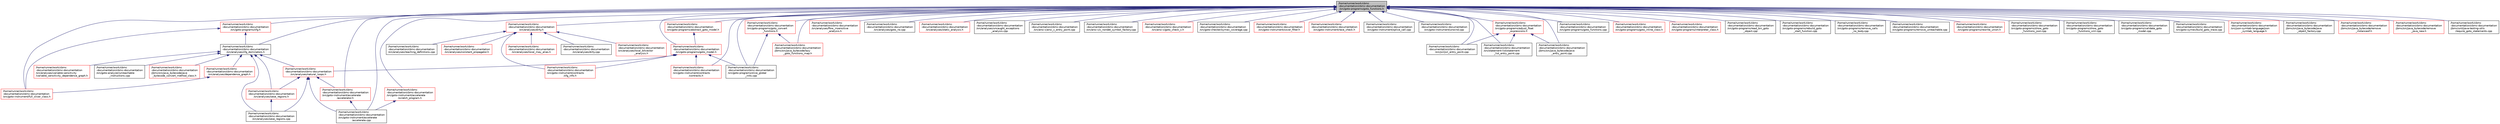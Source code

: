 digraph "/home/runner/work/cbmc-documentation/cbmc-documentation/src/goto-programs/goto_functions.h"
{
 // LATEX_PDF_SIZE
  bgcolor="transparent";
  edge [fontname="Helvetica",fontsize="10",labelfontname="Helvetica",labelfontsize="10"];
  node [fontname="Helvetica",fontsize="10",shape=record];
  Node1 [label="/home/runner/work/cbmc\l-documentation/cbmc-documentation\l/src/goto-programs/goto_functions.h",height=0.2,width=0.4,color="black", fillcolor="grey75", style="filled", fontcolor="black",tooltip=" "];
  Node1 -> Node2 [dir="back",color="midnightblue",fontsize="10",style="solid",fontname="Helvetica"];
  Node2 [label="/home/runner/work/cbmc\l-documentation/cbmc-documentation\l/src/analyses/cfg_dominators.h",height=0.2,width=0.4,color="black",URL="$cfg__dominators_8h.html",tooltip=" "];
  Node2 -> Node3 [dir="back",color="midnightblue",fontsize="10",style="solid",fontname="Helvetica"];
  Node3 [label="/home/runner/work/cbmc\l-documentation/cbmc-documentation\l/src/analyses/dependence_graph.h",height=0.2,width=0.4,color="red",URL="$dependence__graph_8h.html",tooltip=" "];
  Node3 -> Node8 [dir="back",color="midnightblue",fontsize="10",style="solid",fontname="Helvetica"];
  Node8 [label="/home/runner/work/cbmc\l-documentation/cbmc-documentation\l/src/goto-instrument/full_slicer_class.h",height=0.2,width=0.4,color="red",URL="$full__slicer__class_8h.html",tooltip=" "];
  Node2 -> Node13 [dir="back",color="midnightblue",fontsize="10",style="solid",fontname="Helvetica"];
  Node13 [label="/home/runner/work/cbmc\l-documentation/cbmc-documentation\l/src/analyses/natural_loops.h",height=0.2,width=0.4,color="red",URL="$natural__loops_8h.html",tooltip=" "];
  Node13 -> Node14 [dir="back",color="midnightblue",fontsize="10",style="solid",fontname="Helvetica"];
  Node14 [label="/home/runner/work/cbmc\l-documentation/cbmc-documentation\l/src/analyses/sese_regions.cpp",height=0.2,width=0.4,color="black",URL="$sese__regions_8cpp.html",tooltip=" "];
  Node13 -> Node15 [dir="back",color="midnightblue",fontsize="10",style="solid",fontname="Helvetica"];
  Node15 [label="/home/runner/work/cbmc\l-documentation/cbmc-documentation\l/src/analyses/sese_regions.h",height=0.2,width=0.4,color="red",URL="$sese__regions_8h.html",tooltip=" "];
  Node15 -> Node14 [dir="back",color="midnightblue",fontsize="10",style="solid",fontname="Helvetica"];
  Node13 -> Node17 [dir="back",color="midnightblue",fontsize="10",style="solid",fontname="Helvetica"];
  Node17 [label="/home/runner/work/cbmc\l-documentation/cbmc-documentation\l/src/goto-instrument/accelerate\l/accelerate.cpp",height=0.2,width=0.4,color="black",URL="$accelerate_8cpp.html",tooltip=" "];
  Node13 -> Node28 [dir="back",color="midnightblue",fontsize="10",style="solid",fontname="Helvetica"];
  Node28 [label="/home/runner/work/cbmc\l-documentation/cbmc-documentation\l/src/goto-instrument/accelerate\l/accelerator.h",height=0.2,width=0.4,color="red",URL="$accelerator_8h.html",tooltip=" "];
  Node28 -> Node17 [dir="back",color="midnightblue",fontsize="10",style="solid",fontname="Helvetica"];
  Node2 -> Node14 [dir="back",color="midnightblue",fontsize="10",style="solid",fontname="Helvetica"];
  Node2 -> Node15 [dir="back",color="midnightblue",fontsize="10",style="solid",fontname="Helvetica"];
  Node2 -> Node54 [dir="back",color="midnightblue",fontsize="10",style="solid",fontname="Helvetica"];
  Node54 [label="/home/runner/work/cbmc\l-documentation/cbmc-documentation\l/src/analyses/variable-sensitivity\l/variable_sensitivity_dependence_graph.h",height=0.2,width=0.4,color="red",URL="$variable__sensitivity__dependence__graph_8h.html",tooltip=" "];
  Node2 -> Node56 [dir="back",color="midnightblue",fontsize="10",style="solid",fontname="Helvetica"];
  Node56 [label="/home/runner/work/cbmc\l-documentation/cbmc-documentation\l/src/goto-analyzer/unreachable\l_instructions.cpp",height=0.2,width=0.4,color="black",URL="$unreachable__instructions_8cpp.html",tooltip=" "];
  Node2 -> Node57 [dir="back",color="midnightblue",fontsize="10",style="solid",fontname="Helvetica"];
  Node57 [label="/home/runner/work/cbmc\l-documentation/cbmc-documentation\l/jbmc/src/java_bytecode/java\l_bytecode_convert_method_class.h",height=0.2,width=0.4,color="red",URL="$java__bytecode__convert__method__class_8h.html",tooltip=" "];
  Node1 -> Node64 [dir="back",color="midnightblue",fontsize="10",style="solid",fontname="Helvetica"];
  Node64 [label="/home/runner/work/cbmc\l-documentation/cbmc-documentation\l/src/analyses/dirty.h",height=0.2,width=0.4,color="red",URL="$dirty_8h.html",tooltip=" "];
  Node64 -> Node65 [dir="back",color="midnightblue",fontsize="10",style="solid",fontname="Helvetica"];
  Node65 [label="/home/runner/work/cbmc\l-documentation/cbmc-documentation\l/src/analyses/constant_propagator.h",height=0.2,width=0.4,color="red",URL="$constant__propagator_8h.html",tooltip=" "];
  Node64 -> Node67 [dir="back",color="midnightblue",fontsize="10",style="solid",fontname="Helvetica"];
  Node67 [label="/home/runner/work/cbmc\l-documentation/cbmc-documentation\l/src/analyses/local_may_alias.h",height=0.2,width=0.4,color="red",URL="$local__may__alias_8h.html",tooltip=" "];
  Node64 -> Node73 [dir="back",color="midnightblue",fontsize="10",style="solid",fontname="Helvetica"];
  Node73 [label="/home/runner/work/cbmc\l-documentation/cbmc-documentation\l/src/analyses/dirty.cpp",height=0.2,width=0.4,color="black",URL="$dirty_8cpp.html",tooltip=" "];
  Node64 -> Node74 [dir="back",color="midnightblue",fontsize="10",style="solid",fontname="Helvetica"];
  Node74 [label="/home/runner/work/cbmc\l-documentation/cbmc-documentation\l/src/analyses/local_bitvector\l_analysis.h",height=0.2,width=0.4,color="red",URL="$local__bitvector__analysis_8h.html",tooltip=" "];
  Node64 -> Node77 [dir="back",color="midnightblue",fontsize="10",style="solid",fontname="Helvetica"];
  Node77 [label="/home/runner/work/cbmc\l-documentation/cbmc-documentation\l/src/analyses/reaching_definitions.cpp",height=0.2,width=0.4,color="black",URL="$reaching__definitions_8cpp.html",tooltip=" "];
  Node64 -> Node36 [dir="back",color="midnightblue",fontsize="10",style="solid",fontname="Helvetica"];
  Node36 [label="/home/runner/work/cbmc\l-documentation/cbmc-documentation\l/src/goto-instrument/contracts\l/cfg_info.h",height=0.2,width=0.4,color="red",URL="$cfg__info_8h.html",tooltip=" "];
  Node1 -> Node114 [dir="back",color="midnightblue",fontsize="10",style="solid",fontname="Helvetica"];
  Node114 [label="/home/runner/work/cbmc\l-documentation/cbmc-documentation\l/src/analyses/flow_insensitive\l_analysis.h",height=0.2,width=0.4,color="red",URL="$flow__insensitive__analysis_8h.html",tooltip=" "];
  Node1 -> Node121 [dir="back",color="midnightblue",fontsize="10",style="solid",fontname="Helvetica"];
  Node121 [label="/home/runner/work/cbmc\l-documentation/cbmc-documentation\l/src/analyses/goto_rw.cpp",height=0.2,width=0.4,color="black",URL="$goto__rw_8cpp.html",tooltip=" "];
  Node1 -> Node122 [dir="back",color="midnightblue",fontsize="10",style="solid",fontname="Helvetica"];
  Node122 [label="/home/runner/work/cbmc\l-documentation/cbmc-documentation\l/src/analyses/static_analysis.h",height=0.2,width=0.4,color="red",URL="$static__analysis_8h.html",tooltip=" "];
  Node1 -> Node129 [dir="back",color="midnightblue",fontsize="10",style="solid",fontname="Helvetica"];
  Node129 [label="/home/runner/work/cbmc\l-documentation/cbmc-documentation\l/src/analyses/uncaught_exceptions\l_analysis.cpp",height=0.2,width=0.4,color="black",URL="$uncaught__exceptions__analysis_8cpp.html",tooltip=" "];
  Node1 -> Node130 [dir="back",color="midnightblue",fontsize="10",style="solid",fontname="Helvetica"];
  Node130 [label="/home/runner/work/cbmc\l-documentation/cbmc-documentation\l/src/ansi-c/ansi_c_entry_point.cpp",height=0.2,width=0.4,color="black",URL="$ansi__c__entry__point_8cpp.html",tooltip=" "];
  Node1 -> Node131 [dir="back",color="midnightblue",fontsize="10",style="solid",fontname="Helvetica"];
  Node131 [label="/home/runner/work/cbmc\l-documentation/cbmc-documentation\l/src/ansi-c/c_nondet_symbol_factory.cpp",height=0.2,width=0.4,color="black",URL="$c__nondet__symbol__factory_8cpp.html",tooltip=" "];
  Node1 -> Node132 [dir="back",color="midnightblue",fontsize="10",style="solid",fontname="Helvetica"];
  Node132 [label="/home/runner/work/cbmc\l-documentation/cbmc-documentation\l/src/ansi-c/goto_check_c.h",height=0.2,width=0.4,color="red",URL="$goto__check__c_8h.html",tooltip=" "];
  Node1 -> Node144 [dir="back",color="midnightblue",fontsize="10",style="solid",fontname="Helvetica"];
  Node144 [label="/home/runner/work/cbmc\l-documentation/cbmc-documentation\l/src/goto-checker/symex_coverage.cpp",height=0.2,width=0.4,color="black",URL="$symex__coverage_8cpp.html",tooltip=" "];
  Node1 -> Node17 [dir="back",color="midnightblue",fontsize="10",style="solid",fontname="Helvetica"];
  Node1 -> Node28 [dir="back",color="midnightblue",fontsize="10",style="solid",fontname="Helvetica"];
  Node1 -> Node103 [dir="back",color="midnightblue",fontsize="10",style="solid",fontname="Helvetica"];
  Node103 [label="/home/runner/work/cbmc\l-documentation/cbmc-documentation\l/src/goto-instrument/accelerate\l/scratch_program.h",height=0.2,width=0.4,color="red",URL="$scratch__program_8h.html",tooltip=" "];
  Node103 -> Node17 [dir="back",color="midnightblue",fontsize="10",style="solid",fontname="Helvetica"];
  Node1 -> Node39 [dir="back",color="midnightblue",fontsize="10",style="solid",fontname="Helvetica"];
  Node39 [label="/home/runner/work/cbmc\l-documentation/cbmc-documentation\l/src/goto-instrument/contracts\l/contracts.h",height=0.2,width=0.4,color="red",URL="$contracts_8h.html",tooltip=" "];
  Node1 -> Node145 [dir="back",color="midnightblue",fontsize="10",style="solid",fontname="Helvetica"];
  Node145 [label="/home/runner/work/cbmc\l-documentation/cbmc-documentation\l/src/goto-instrument/cover_filter.h",height=0.2,width=0.4,color="red",URL="$cover__filter_8h.html",tooltip=" "];
  Node1 -> Node8 [dir="back",color="midnightblue",fontsize="10",style="solid",fontname="Helvetica"];
  Node1 -> Node155 [dir="back",color="midnightblue",fontsize="10",style="solid",fontname="Helvetica"];
  Node155 [label="/home/runner/work/cbmc\l-documentation/cbmc-documentation\l/src/goto-instrument/race_check.h",height=0.2,width=0.4,color="red",URL="$race__check_8h.html",tooltip=" "];
  Node1 -> Node157 [dir="back",color="midnightblue",fontsize="10",style="solid",fontname="Helvetica"];
  Node157 [label="/home/runner/work/cbmc\l-documentation/cbmc-documentation\l/src/goto-instrument/splice_call.cpp",height=0.2,width=0.4,color="black",URL="$splice__call_8cpp.html",tooltip=" "];
  Node1 -> Node158 [dir="back",color="midnightblue",fontsize="10",style="solid",fontname="Helvetica"];
  Node158 [label="/home/runner/work/cbmc\l-documentation/cbmc-documentation\l/src/goto-instrument/unwind.cpp",height=0.2,width=0.4,color="black",URL="$unwind_8cpp.html",tooltip=" "];
  Node1 -> Node159 [dir="back",color="midnightblue",fontsize="10",style="solid",fontname="Helvetica"];
  Node159 [label="/home/runner/work/cbmc\l-documentation/cbmc-documentation\l/src/goto-programs/abstract_goto_model.h",height=0.2,width=0.4,color="red",URL="$abstract__goto__model_8h.html",tooltip=" "];
  Node159 -> Node161 [dir="back",color="midnightblue",fontsize="10",style="solid",fontname="Helvetica"];
  Node161 [label="/home/runner/work/cbmc\l-documentation/cbmc-documentation\l/src/goto-programs/goto_model.h",height=0.2,width=0.4,color="red",URL="$goto__model_8h.html",tooltip=" "];
  Node161 -> Node13 [dir="back",color="midnightblue",fontsize="10",style="solid",fontname="Helvetica"];
  Node161 -> Node36 [dir="back",color="midnightblue",fontsize="10",style="solid",fontname="Helvetica"];
  Node161 -> Node39 [dir="back",color="midnightblue",fontsize="10",style="solid",fontname="Helvetica"];
  Node161 -> Node301 [dir="back",color="midnightblue",fontsize="10",style="solid",fontname="Helvetica"];
  Node301 [label="/home/runner/work/cbmc\l-documentation/cbmc-documentation\l/src/goto-programs/slice_global\l_inits.cpp",height=0.2,width=0.4,color="black",URL="$slice__global__inits_8cpp.html",tooltip=" "];
  Node1 -> Node319 [dir="back",color="midnightblue",fontsize="10",style="solid",fontname="Helvetica"];
  Node319 [label="/home/runner/work/cbmc\l-documentation/cbmc-documentation\l/src/goto-programs/adjust_float\l_expressions.h",height=0.2,width=0.4,color="red",URL="$adjust__float__expressions_8h.html",tooltip=" "];
  Node319 -> Node324 [dir="back",color="midnightblue",fontsize="10",style="solid",fontname="Helvetica"];
  Node324 [label="/home/runner/work/cbmc\l-documentation/cbmc-documentation\l/src/jsil/jsil_entry_point.cpp",height=0.2,width=0.4,color="black",URL="$jsil__entry__point_8cpp.html",tooltip=" "];
  Node319 -> Node327 [dir="back",color="midnightblue",fontsize="10",style="solid",fontname="Helvetica"];
  Node327 [label="/home/runner/work/cbmc\l-documentation/cbmc-documentation\l/src/statement-list/statement\l_list_entry_point.cpp",height=0.2,width=0.4,color="black",URL="$statement__list__entry__point_8cpp.html",tooltip=" "];
  Node319 -> Node329 [dir="back",color="midnightblue",fontsize="10",style="solid",fontname="Helvetica"];
  Node329 [label="/home/runner/work/cbmc\l-documentation/cbmc-documentation\l/jbmc/src/java_bytecode/java\l_entry_point.cpp",height=0.2,width=0.4,color="black",URL="$java__entry__point_8cpp.html",tooltip=" "];
  Node1 -> Node161 [dir="back",color="midnightblue",fontsize="10",style="solid",fontname="Helvetica"];
  Node1 -> Node330 [dir="back",color="midnightblue",fontsize="10",style="solid",fontname="Helvetica"];
  Node330 [label="/home/runner/work/cbmc\l-documentation/cbmc-documentation\l/src/goto-programs/cfg.h",height=0.2,width=0.4,color="red",URL="$cfg_8h.html",tooltip=" "];
  Node330 -> Node2 [dir="back",color="midnightblue",fontsize="10",style="solid",fontname="Helvetica"];
  Node330 -> Node8 [dir="back",color="midnightblue",fontsize="10",style="solid",fontname="Helvetica"];
  Node1 -> Node331 [dir="back",color="midnightblue",fontsize="10",style="solid",fontname="Helvetica"];
  Node331 [label="/home/runner/work/cbmc\l-documentation/cbmc-documentation\l/src/goto-programs/goto_convert\l_functions.h",height=0.2,width=0.4,color="red",URL="$goto__convert__functions_8h.html",tooltip=" "];
  Node331 -> Node301 [dir="back",color="midnightblue",fontsize="10",style="solid",fontname="Helvetica"];
  Node331 -> Node332 [dir="back",color="midnightblue",fontsize="10",style="solid",fontname="Helvetica"];
  Node332 [label="/home/runner/work/cbmc\l-documentation/cbmc-documentation\l/jbmc/src/java_bytecode/lazy\l_goto_functions_map.h",height=0.2,width=0.4,color="red",URL="$lazy__goto__functions__map_8h.html",tooltip="Author: Diffblue Ltd."];
  Node1 -> Node333 [dir="back",color="midnightblue",fontsize="10",style="solid",fontname="Helvetica"];
  Node333 [label="/home/runner/work/cbmc\l-documentation/cbmc-documentation\l/src/goto-programs/goto_functions.cpp",height=0.2,width=0.4,color="black",URL="$goto__functions_8cpp.html",tooltip=" "];
  Node1 -> Node334 [dir="back",color="midnightblue",fontsize="10",style="solid",fontname="Helvetica"];
  Node334 [label="/home/runner/work/cbmc\l-documentation/cbmc-documentation\l/src/goto-programs/goto_inline_class.h",height=0.2,width=0.4,color="red",URL="$goto__inline__class_8h.html",tooltip=" "];
  Node1 -> Node336 [dir="back",color="midnightblue",fontsize="10",style="solid",fontname="Helvetica"];
  Node336 [label="/home/runner/work/cbmc\l-documentation/cbmc-documentation\l/src/goto-programs/interpreter_class.h",height=0.2,width=0.4,color="red",URL="$interpreter__class_8h.html",tooltip=" "];
  Node1 -> Node338 [dir="back",color="midnightblue",fontsize="10",style="solid",fontname="Helvetica"];
  Node338 [label="/home/runner/work/cbmc\l-documentation/cbmc-documentation\l/src/goto-programs/read_bin_goto\l_object.cpp",height=0.2,width=0.4,color="black",URL="$read__bin__goto__object_8cpp.html",tooltip=" "];
  Node1 -> Node339 [dir="back",color="midnightblue",fontsize="10",style="solid",fontname="Helvetica"];
  Node339 [label="/home/runner/work/cbmc\l-documentation/cbmc-documentation\l/src/goto-programs/rebuild_goto\l_start_function.cpp",height=0.2,width=0.4,color="black",URL="$rebuild__goto__start__function_8cpp.html",tooltip=" "];
  Node1 -> Node340 [dir="back",color="midnightblue",fontsize="10",style="solid",fontname="Helvetica"];
  Node340 [label="/home/runner/work/cbmc\l-documentation/cbmc-documentation\l/src/goto-programs/remove_calls\l_no_body.cpp",height=0.2,width=0.4,color="black",URL="$remove__calls__no__body_8cpp.html",tooltip=" "];
  Node1 -> Node341 [dir="back",color="midnightblue",fontsize="10",style="solid",fontname="Helvetica"];
  Node341 [label="/home/runner/work/cbmc\l-documentation/cbmc-documentation\l/src/goto-programs/remove_unreachable.cpp",height=0.2,width=0.4,color="black",URL="$remove__unreachable_8cpp.html",tooltip=" "];
  Node1 -> Node342 [dir="back",color="midnightblue",fontsize="10",style="solid",fontname="Helvetica"];
  Node342 [label="/home/runner/work/cbmc\l-documentation/cbmc-documentation\l/src/goto-programs/rewrite_union.h",height=0.2,width=0.4,color="red",URL="$rewrite__union_8h.html",tooltip=" "];
  Node1 -> Node343 [dir="back",color="midnightblue",fontsize="10",style="solid",fontname="Helvetica"];
  Node343 [label="/home/runner/work/cbmc\l-documentation/cbmc-documentation\l/src/goto-programs/show_goto\l_functions_json.cpp",height=0.2,width=0.4,color="black",URL="$show__goto__functions__json_8cpp.html",tooltip=" "];
  Node1 -> Node344 [dir="back",color="midnightblue",fontsize="10",style="solid",fontname="Helvetica"];
  Node344 [label="/home/runner/work/cbmc\l-documentation/cbmc-documentation\l/src/goto-programs/show_goto\l_functions_xml.cpp",height=0.2,width=0.4,color="black",URL="$show__goto__functions__xml_8cpp.html",tooltip=" "];
  Node1 -> Node301 [dir="back",color="midnightblue",fontsize="10",style="solid",fontname="Helvetica"];
  Node1 -> Node345 [dir="back",color="midnightblue",fontsize="10",style="solid",fontname="Helvetica"];
  Node345 [label="/home/runner/work/cbmc\l-documentation/cbmc-documentation\l/src/goto-programs/validate_goto\l_model.cpp",height=0.2,width=0.4,color="black",URL="$validate__goto__model_8cpp.html",tooltip=" "];
  Node1 -> Node346 [dir="back",color="midnightblue",fontsize="10",style="solid",fontname="Helvetica"];
  Node346 [label="/home/runner/work/cbmc\l-documentation/cbmc-documentation\l/src/goto-symex/build_goto_trace.cpp",height=0.2,width=0.4,color="black",URL="$build__goto__trace_8cpp.html",tooltip=" "];
  Node1 -> Node324 [dir="back",color="midnightblue",fontsize="10",style="solid",fontname="Helvetica"];
  Node1 -> Node347 [dir="back",color="midnightblue",fontsize="10",style="solid",fontname="Helvetica"];
  Node347 [label="/home/runner/work/cbmc\l-documentation/cbmc-documentation\l/src/json-symtab-language/json\l_symtab_language.h",height=0.2,width=0.4,color="red",URL="$json__symtab__language_8h.html",tooltip=" "];
  Node1 -> Node327 [dir="back",color="midnightblue",fontsize="10",style="solid",fontname="Helvetica"];
  Node1 -> Node329 [dir="back",color="midnightblue",fontsize="10",style="solid",fontname="Helvetica"];
  Node1 -> Node349 [dir="back",color="midnightblue",fontsize="10",style="solid",fontname="Helvetica"];
  Node349 [label="/home/runner/work/cbmc\l-documentation/cbmc-documentation\l/jbmc/src/java_bytecode/java\l_object_factory.cpp",height=0.2,width=0.4,color="black",URL="$java__object__factory_8cpp.html",tooltip=" "];
  Node1 -> Node332 [dir="back",color="midnightblue",fontsize="10",style="solid",fontname="Helvetica"];
  Node1 -> Node350 [dir="back",color="midnightblue",fontsize="10",style="solid",fontname="Helvetica"];
  Node350 [label="/home/runner/work/cbmc\l-documentation/cbmc-documentation\l/jbmc/src/java_bytecode/remove\l_instanceof.h",height=0.2,width=0.4,color="red",URL="$remove__instanceof_8h.html",tooltip=" "];
  Node1 -> Node351 [dir="back",color="midnightblue",fontsize="10",style="solid",fontname="Helvetica"];
  Node351 [label="/home/runner/work/cbmc\l-documentation/cbmc-documentation\l/jbmc/src/java_bytecode/remove\l_java_new.h",height=0.2,width=0.4,color="red",URL="$remove__java__new_8h.html",tooltip=" "];
  Node1 -> Node352 [dir="back",color="midnightblue",fontsize="10",style="solid",fontname="Helvetica"];
  Node352 [label="/home/runner/work/cbmc\l-documentation/cbmc-documentation\l/jbmc/unit/java-testing-utils\l/require_goto_statements.cpp",height=0.2,width=0.4,color="black",URL="$require__goto__statements_8cpp.html",tooltip=" "];
}
